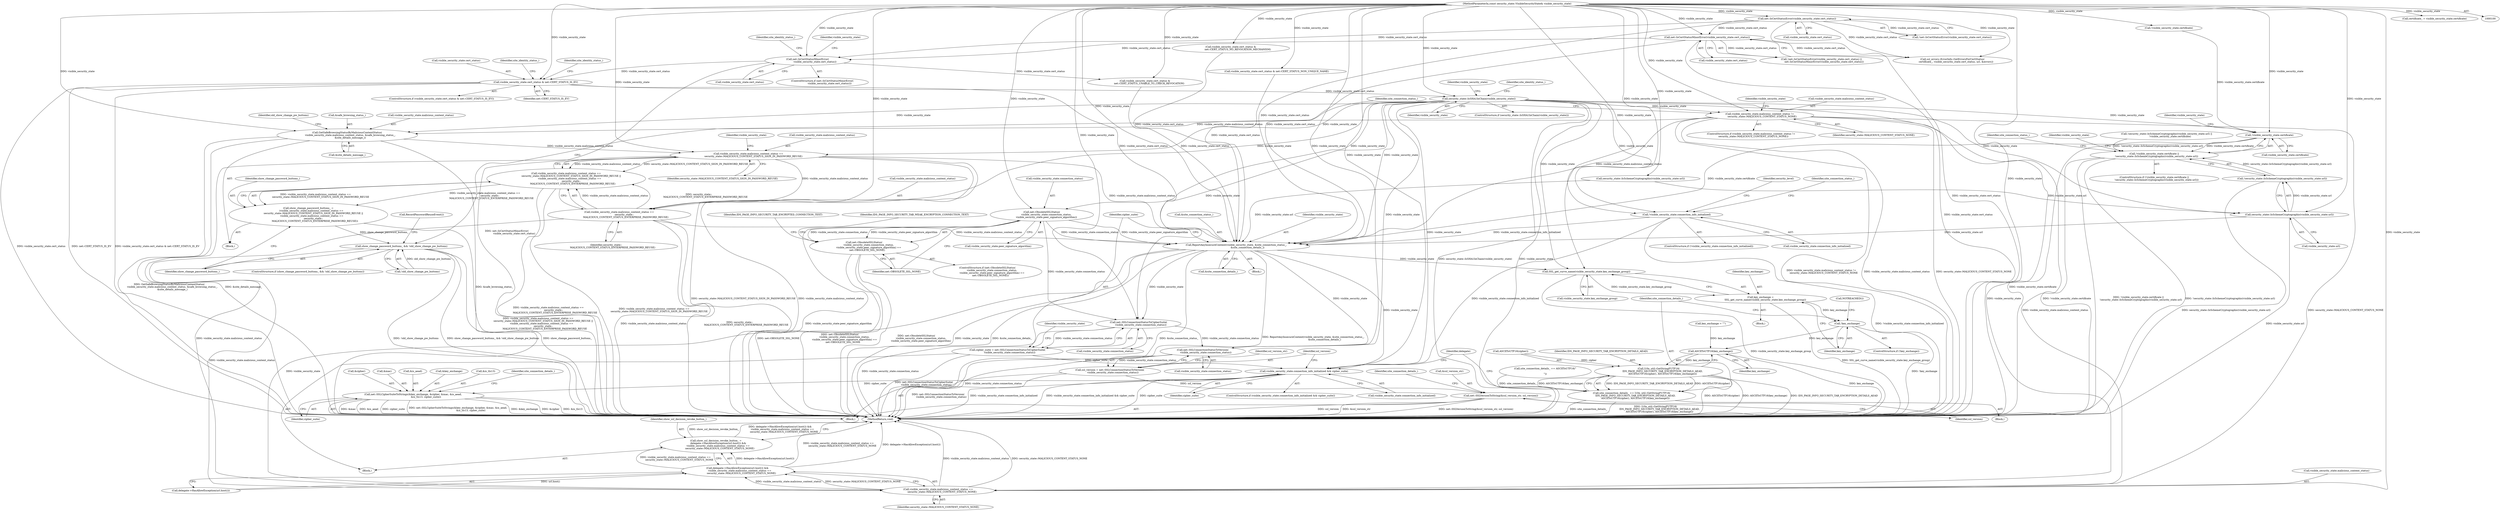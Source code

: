 digraph "1_Chrome_7cde8513c12a6e8ec5d1d1eb1cfd078d9adad3ef@API" {
"1000313" [label="(Call,security_state::IsSHA1InChain(visible_security_state))"];
"1000262" [label="(Call,visible_security_state.cert_status & net::CERT_STATUS_IS_EV)"];
"1000208" [label="(Call,net::IsCertStatusMinorError(\n                   visible_security_state.cert_status))"];
"1000187" [label="(Call,net::IsCertStatusMinorError(visible_security_state.cert_status))"];
"1000183" [label="(Call,net::IsCertStatusError(visible_security_state.cert_status))"];
"1000103" [label="(MethodParameterIn,const security_state::VisibleSecurityState& visible_security_state)"];
"1000402" [label="(Call,visible_security_state.malicious_content_status !=\n      security_state::MALICIOUS_CONTENT_STATUS_NONE)"];
"1000408" [label="(Call,GetSafeBrowsingStatusByMaliciousContentStatus(\n        visible_security_state.malicious_content_status, &safe_browsing_status_,\n        &site_details_message_))"];
"1000423" [label="(Call,visible_security_state.malicious_content_status ==\n             security_state::MALICIOUS_CONTENT_STATUS_SIGN_IN_PASSWORD_REUSE)"];
"1000422" [label="(Call,visible_security_state.malicious_content_status ==\n             security_state::MALICIOUS_CONTENT_STATUS_SIGN_IN_PASSWORD_REUSE ||\n         visible_security_state.malicious_content_status ==\n             security_state::\n                 MALICIOUS_CONTENT_STATUS_ENTERPRISE_PASSWORD_REUSE)"];
"1000420" [label="(Call,show_change_password_buttons_ =\n        (visible_security_state.malicious_content_status ==\n             security_state::MALICIOUS_CONTENT_STATUS_SIGN_IN_PASSWORD_REUSE ||\n         visible_security_state.malicious_content_status ==\n             security_state::\n                 MALICIOUS_CONTENT_STATUS_ENTERPRISE_PASSWORD_REUSE))"];
"1000434" [label="(Call,show_change_password_buttons_ && !old_show_change_pw_buttons)"];
"1000428" [label="(Call,visible_security_state.malicious_content_status ==\n             security_state::\n                 MALICIOUS_CONTENT_STATUS_ENTERPRISE_PASSWORD_REUSE)"];
"1000508" [label="(Call,ReportAnyInsecureContent(visible_security_state, &site_connection_status_,\n                             &site_connection_details_))"];
"1000517" [label="(Call,net::SSLConnectionStatusToCipherSuite(\n      visible_security_state.connection_status))"];
"1000515" [label="(Call,cipher_suite = net::SSLConnectionStatusToCipherSuite(\n      visible_security_state.connection_status))"];
"1000522" [label="(Call,visible_security_state.connection_info_initialized && cipher_suite)"];
"1000555" [label="(Call,net::SSLCipherSuiteToStrings(&key_exchange, &cipher, &mac, &is_aead,\n                                 &is_tls13, cipher_suite))"];
"1000531" [label="(Call,net::SSLConnectionStatusToVersion(\n        visible_security_state.connection_status))"];
"1000529" [label="(Call,ssl_version = net::SSLConnectionStatusToVersion(\n        visible_security_state.connection_status))"];
"1000536" [label="(Call,net::SSLVersionToString(&ssl_version_str, ssl_version))"];
"1000579" [label="(Call,SSL_get_curve_name(visible_security_state.key_exchange_group))"];
"1000577" [label="(Call,key_exchange =\n            SSL_get_curve_name(visible_security_state.key_exchange_group))"];
"1000584" [label="(Call,!key_exchange)"];
"1000597" [label="(Call,ASCIIToUTF16(key_exchange))"];
"1000593" [label="(Call,l10n_util::GetStringFUTF16(\n          IDS_PAGE_INFO_SECURITY_TAB_ENCRYPTION_DETAILS_AEAD,\n          ASCIIToUTF16(cipher), ASCIIToUTF16(key_exchange)))"];
"1000591" [label="(Call,site_connection_details_ += l10n_util::GetStringFUTF16(\n          IDS_PAGE_INFO_SECURITY_TAB_ENCRYPTION_DETAILS_AEAD,\n          ASCIIToUTF16(cipher), ASCIIToUTF16(key_exchange)))"];
"1000623" [label="(Call,visible_security_state.malicious_content_status ==\n          security_state::MALICIOUS_CONTENT_STATUS_NONE)"];
"1000620" [label="(Call,delegate->HasAllowException(url.host()) &&\n      visible_security_state.malicious_content_status ==\n          security_state::MALICIOUS_CONTENT_STATUS_NONE)"];
"1000618" [label="(Call,show_ssl_decision_revoke_button_ =\n      delegate->HasAllowException(url.host()) &&\n      visible_security_state.malicious_content_status ==\n          security_state::MALICIOUS_CONTENT_STATUS_NONE)"];
"1000452" [label="(Call,!visible_security_state.certificate)"];
"1000451" [label="(Call,!visible_security_state.certificate ||\n      !security_state::IsSchemeCryptographic(visible_security_state.url))"];
"1000457" [label="(Call,security_state::IsSchemeCryptographic(visible_security_state.url))"];
"1000456" [label="(Call,!security_state::IsSchemeCryptographic(visible_security_state.url))"];
"1000471" [label="(Call,!visible_security_state.connection_info_initialized)"];
"1000489" [label="(Call,net::ObsoleteSSLStatus(\n            visible_security_state.connection_status,\n            visible_security_state.peer_signature_algorithm))"];
"1000488" [label="(Call,net::ObsoleteSSLStatus(\n            visible_security_state.connection_status,\n            visible_security_state.peer_signature_algorithm) ==\n        net::OBSOLETE_SSL_NONE)"];
"1000182" [label="(Call,!net::IsCertStatusError(visible_security_state.cert_status))"];
"1000509" [label="(Identifier,visible_security_state)"];
"1000564" [label="(Call,&is_tls13)"];
"1000314" [label="(Identifier,visible_security_state)"];
"1000232" [label="(Call,visible_security_state.cert_status &\n           net::CERT_STATUS_UNABLE_TO_CHECK_REVOCATION)"];
"1000522" [label="(Call,visible_security_state.connection_info_initialized && cipher_suite)"];
"1000422" [label="(Call,visible_security_state.malicious_content_status ==\n             security_state::MALICIOUS_CONTENT_STATUS_SIGN_IN_PASSWORD_REUSE ||\n         visible_security_state.malicious_content_status ==\n             security_state::\n                 MALICIOUS_CONTENT_STATUS_ENTERPRISE_PASSWORD_REUSE)"];
"1000618" [label="(Call,show_ssl_decision_revoke_button_ =\n      delegate->HasAllowException(url.host()) &&\n      visible_security_state.malicious_content_status ==\n          security_state::MALICIOUS_CONTENT_STATUS_NONE)"];
"1000530" [label="(Identifier,ssl_version)"];
"1000487" [label="(ControlStructure,if (net::ObsoleteSSLStatus(\n            visible_security_state.connection_status,\n            visible_security_state.peer_signature_algorithm) ==\n        net::OBSOLETE_SSL_NONE))"];
"1000181" [label="(Call,!net::IsCertStatusError(visible_security_state.cert_status) ||\n       net::IsCertStatusMinorError(visible_security_state.cert_status))"];
"1000591" [label="(Call,site_connection_details_ += l10n_util::GetStringFUTF16(\n          IDS_PAGE_INFO_SECURITY_TAB_ENCRYPTION_DETAILS_AEAD,\n          ASCIIToUTF16(cipher), ASCIIToUTF16(key_exchange)))"];
"1000404" [label="(Identifier,visible_security_state)"];
"1000441" [label="(Identifier,site_connection_status_)"];
"1000402" [label="(Call,visible_security_state.malicious_content_status !=\n      security_state::MALICIOUS_CONTENT_STATUS_NONE)"];
"1000410" [label="(Identifier,visible_security_state)"];
"1000573" [label="(Block,)"];
"1000541" [label="(Identifier,site_connection_details_)"];
"1000592" [label="(Identifier,site_connection_details_)"];
"1000470" [label="(ControlStructure,if (!visible_security_state.connection_info_initialized))"];
"1000587" [label="(Call,NOTREACHED())"];
"1000578" [label="(Identifier,key_exchange)"];
"1000537" [label="(Call,&ssl_version_str)"];
"1000585" [label="(Identifier,key_exchange)"];
"1000463" [label="(Identifier,site_connection_status_)"];
"1000510" [label="(Call,&site_connection_status_)"];
"1000313" [label="(Call,security_state::IsSHA1InChain(visible_security_state))"];
"1000209" [label="(Call,visible_security_state.cert_status)"];
"1000456" [label="(Call,!security_state::IsSchemeCryptographic(visible_security_state.url))"];
"1000568" [label="(Identifier,site_connection_details_)"];
"1000512" [label="(Call,&site_connection_details_)"];
"1000597" [label="(Call,ASCIIToUTF16(key_exchange))"];
"1000595" [label="(Call,ASCIIToUTF16(cipher))"];
"1000401" [label="(ControlStructure,if (visible_security_state.malicious_content_status !=\n      security_state::MALICIOUS_CONTENT_STATUS_NONE))"];
"1000593" [label="(Call,l10n_util::GetStringFUTF16(\n          IDS_PAGE_INFO_SECURITY_TAB_ENCRYPTION_DETAILS_AEAD,\n          ASCIIToUTF16(cipher), ASCIIToUTF16(key_exchange)))"];
"1000334" [label="(Call,security_state::IsSchemeCryptographic(visible_security_state.url))"];
"1000473" [label="(Identifier,visible_security_state)"];
"1000496" [label="(Identifier,net::OBSOLETE_SSL_NONE)"];
"1000483" [label="(Block,)"];
"1000458" [label="(Call,visible_security_state.url)"];
"1000414" [label="(Call,&site_details_message_)"];
"1000527" [label="(Block,)"];
"1000453" [label="(Call,visible_security_state.certificate)"];
"1000432" [label="(Identifier,security_state::\n                 MALICIOUS_CONTENT_STATUS_ENTERPRISE_PASSWORD_REUSE)"];
"1000406" [label="(Identifier,security_state::MALICIOUS_CONTENT_STATUS_NONE)"];
"1000457" [label="(Call,security_state::IsSchemeCryptographic(visible_security_state.url))"];
"1000264" [label="(Identifier,visible_security_state)"];
"1000477" [label="(Identifier,security_level)"];
"1000488" [label="(Call,net::ObsoleteSSLStatus(\n            visible_security_state.connection_status,\n            visible_security_state.peer_signature_algorithm) ==\n        net::OBSOLETE_SSL_NONE)"];
"1000452" [label="(Call,!visible_security_state.certificate)"];
"1000489" [label="(Call,net::ObsoleteSSLStatus(\n            visible_security_state.connection_status,\n            visible_security_state.peer_signature_algorithm))"];
"1000433" [label="(ControlStructure,if (show_change_password_buttons_ && !old_show_change_pw_buttons))"];
"1000588" [label="(Call,key_exchange = \"\")"];
"1000423" [label="(Call,visible_security_state.malicious_content_status ==\n             security_state::MALICIOUS_CONTENT_STATUS_SIGN_IN_PASSWORD_REUSE)"];
"1000451" [label="(Call,!visible_security_state.certificate ||\n      !security_state::IsSchemeCryptographic(visible_security_state.url))"];
"1000407" [label="(Block,)"];
"1000428" [label="(Call,visible_security_state.malicious_content_status ==\n             security_state::\n                 MALICIOUS_CONTENT_STATUS_ENTERPRISE_PASSWORD_REUSE)"];
"1000244" [label="(Call,visible_security_state.cert_status &\n                  net::CERT_STATUS_NO_REVOCATION_MECHANISM)"];
"1000619" [label="(Identifier,show_ssl_decision_revoke_button_)"];
"1000263" [label="(Call,visible_security_state.cert_status)"];
"1000361" [label="(Call,ssl_errors::ErrorInfo::GetErrorsForCertStatus(\n         certificate_, visible_security_state.cert_status, url, &errors))"];
"1000558" [label="(Call,&cipher)"];
"1000521" [label="(ControlStructure,if (visible_security_state.connection_info_initialized && cipher_suite))"];
"1000523" [label="(Call,visible_security_state.connection_info_initialized)"];
"1000624" [label="(Call,visible_security_state.malicious_content_status)"];
"1000436" [label="(Call,!old_show_change_pw_buttons)"];
"1000387" [label="(Call,visible_security_state.cert_status & net::CERT_STATUS_NON_UNIQUE_NAME)"];
"1000490" [label="(Call,visible_security_state.connection_status)"];
"1000427" [label="(Identifier,security_state::MALICIOUS_CONTENT_STATUS_SIGN_IN_PASSWORD_REUSE)"];
"1000531" [label="(Call,net::SSLConnectionStatusToVersion(\n        visible_security_state.connection_status))"];
"1000517" [label="(Call,net::SSLConnectionStatusToCipherSuite(\n      visible_security_state.connection_status))"];
"1000104" [label="(Block,)"];
"1000485" [label="(Identifier,site_connection_status_)"];
"1000529" [label="(Call,ssl_version = net::SSLConnectionStatusToVersion(\n        visible_security_state.connection_status))"];
"1000538" [label="(Identifier,ssl_version_str)"];
"1000536" [label="(Call,net::SSLVersionToString(&ssl_version_str, ssl_version))"];
"1000299" [label="(Identifier,site_identity_status_)"];
"1000409" [label="(Call,visible_security_state.malicious_content_status)"];
"1000183" [label="(Call,net::IsCertStatusError(visible_security_state.cert_status))"];
"1000621" [label="(Call,delegate->HasAllowException(url.host()))"];
"1000539" [label="(Identifier,ssl_version)"];
"1000567" [label="(Call,site_connection_details_ += ASCIIToUTF16(\"\n\n\"))"];
"1000560" [label="(Call,&mac)"];
"1000421" [label="(Identifier,show_change_password_buttons_)"];
"1000532" [label="(Call,visible_security_state.connection_status)"];
"1000103" [label="(MethodParameterIn,const security_state::VisibleSecurityState& visible_security_state)"];
"1000613" [label="(Identifier,delegate)"];
"1000623" [label="(Call,visible_security_state.malicious_content_status ==\n          security_state::MALICIOUS_CONTENT_STATUS_NONE)"];
"1000269" [label="(Identifier,site_identity_status_)"];
"1000338" [label="(Call,!visible_security_state.certificate)"];
"1000408" [label="(Call,GetSafeBrowsingStatusByMaliciousContentStatus(\n        visible_security_state.malicious_content_status, &safe_browsing_status_,\n        &site_details_message_))"];
"1000516" [label="(Identifier,cipher_suite)"];
"1000420" [label="(Call,show_change_password_buttons_ =\n        (visible_security_state.malicious_content_status ==\n             security_state::MALICIOUS_CONTENT_STATUS_SIGN_IN_PASSWORD_REUSE ||\n         visible_security_state.malicious_content_status ==\n             security_state::\n                 MALICIOUS_CONTENT_STATUS_ENTERPRISE_PASSWORD_REUSE))"];
"1000524" [label="(Identifier,visible_security_state)"];
"1000317" [label="(Identifier,site_identity_status_)"];
"1000208" [label="(Call,net::IsCertStatusMinorError(\n                   visible_security_state.cert_status))"];
"1000262" [label="(Call,visible_security_state.cert_status & net::CERT_STATUS_IS_EV)"];
"1000403" [label="(Call,visible_security_state.malicious_content_status)"];
"1000579" [label="(Call,SSL_get_curve_name(visible_security_state.key_exchange_group))"];
"1000515" [label="(Call,cipher_suite = net::SSLConnectionStatusToCipherSuite(\n      visible_security_state.connection_status))"];
"1000439" [label="(Call,RecordPasswordReuseEvent())"];
"1000188" [label="(Call,visible_security_state.cert_status)"];
"1000562" [label="(Call,&is_aead)"];
"1000526" [label="(Identifier,cipher_suite)"];
"1000500" [label="(Identifier,IDS_PAGE_INFO_SECURITY_TAB_ENCRYPTED_CONNECTION_TEXT)"];
"1000577" [label="(Call,key_exchange =\n            SSL_get_curve_name(visible_security_state.key_exchange_group))"];
"1000424" [label="(Call,visible_security_state.malicious_content_status)"];
"1000576" [label="(Block,)"];
"1000584" [label="(Call,!key_exchange)"];
"1000627" [label="(Identifier,security_state::MALICIOUS_CONTENT_STATUS_NONE)"];
"1000332" [label="(Call,!security_state::IsSchemeCryptographic(visible_security_state.url) ||\n         !visible_security_state.certificate)"];
"1000628" [label="(MethodReturn,void)"];
"1000518" [label="(Call,visible_security_state.connection_status)"];
"1000471" [label="(Call,!visible_security_state.connection_info_initialized)"];
"1000184" [label="(Call,visible_security_state.cert_status)"];
"1000418" [label="(Identifier,old_show_change_pw_buttons)"];
"1000214" [label="(Identifier,site_identity_status_)"];
"1000312" [label="(ControlStructure,if (security_state::IsSHA1InChain(visible_security_state)))"];
"1000266" [label="(Identifier,net::CERT_STATUS_IS_EV)"];
"1000508" [label="(Call,ReportAnyInsecureContent(visible_security_state, &site_connection_status_,\n                             &site_connection_details_))"];
"1000207" [label="(ControlStructure,if (net::IsCertStatusMinorError(\n                   visible_security_state.cert_status)))"];
"1000556" [label="(Call,&key_exchange)"];
"1000187" [label="(Call,net::IsCertStatusMinorError(visible_security_state.cert_status))"];
"1000472" [label="(Call,visible_security_state.connection_info_initialized)"];
"1000506" [label="(Identifier,IDS_PAGE_INFO_SECURITY_TAB_WEAK_ENCRYPTION_CONNECTION_TEXT)"];
"1000429" [label="(Call,visible_security_state.malicious_content_status)"];
"1000580" [label="(Call,visible_security_state.key_exchange_group)"];
"1000493" [label="(Call,visible_security_state.peer_signature_algorithm)"];
"1000620" [label="(Call,delegate->HasAllowException(url.host()) &&\n      visible_security_state.malicious_content_status ==\n          security_state::MALICIOUS_CONTENT_STATUS_NONE)"];
"1000434" [label="(Call,show_change_password_buttons_ && !old_show_change_pw_buttons)"];
"1000450" [label="(ControlStructure,if (!visible_security_state.certificate ||\n      !security_state::IsSchemeCryptographic(visible_security_state.url)))"];
"1000430" [label="(Identifier,visible_security_state)"];
"1000598" [label="(Identifier,key_exchange)"];
"1000261" [label="(ControlStructure,if (visible_security_state.cert_status & net::CERT_STATUS_IS_EV))"];
"1000412" [label="(Call,&safe_browsing_status_)"];
"1000173" [label="(Call,certificate_ = visible_security_state.certificate)"];
"1000566" [label="(Identifier,cipher_suite)"];
"1000459" [label="(Identifier,visible_security_state)"];
"1000435" [label="(Identifier,show_change_password_buttons_)"];
"1000583" [label="(ControlStructure,if (!key_exchange))"];
"1000555" [label="(Call,net::SSLCipherSuiteToStrings(&key_exchange, &cipher, &mac, &is_aead,\n                                 &is_tls13, cipher_suite))"];
"1000594" [label="(Identifier,IDS_PAGE_INFO_SECURITY_TAB_ENCRYPTION_DETAILS_AEAD)"];
"1000313" -> "1000312"  [label="AST: "];
"1000313" -> "1000314"  [label="CFG: "];
"1000314" -> "1000313"  [label="AST: "];
"1000317" -> "1000313"  [label="CFG: "];
"1000404" -> "1000313"  [label="CFG: "];
"1000313" -> "1000628"  [label="DDG: security_state::IsSHA1InChain(visible_security_state)"];
"1000313" -> "1000628"  [label="DDG: visible_security_state"];
"1000262" -> "1000313"  [label="DDG: visible_security_state.cert_status"];
"1000103" -> "1000313"  [label="DDG: visible_security_state"];
"1000313" -> "1000402"  [label="DDG: visible_security_state"];
"1000313" -> "1000408"  [label="DDG: visible_security_state"];
"1000313" -> "1000423"  [label="DDG: visible_security_state"];
"1000313" -> "1000428"  [label="DDG: visible_security_state"];
"1000313" -> "1000452"  [label="DDG: visible_security_state"];
"1000313" -> "1000457"  [label="DDG: visible_security_state"];
"1000313" -> "1000471"  [label="DDG: visible_security_state"];
"1000313" -> "1000489"  [label="DDG: visible_security_state"];
"1000313" -> "1000508"  [label="DDG: visible_security_state"];
"1000313" -> "1000517"  [label="DDG: visible_security_state"];
"1000313" -> "1000522"  [label="DDG: visible_security_state"];
"1000313" -> "1000531"  [label="DDG: visible_security_state"];
"1000313" -> "1000579"  [label="DDG: visible_security_state"];
"1000313" -> "1000623"  [label="DDG: visible_security_state"];
"1000262" -> "1000261"  [label="AST: "];
"1000262" -> "1000266"  [label="CFG: "];
"1000263" -> "1000262"  [label="AST: "];
"1000266" -> "1000262"  [label="AST: "];
"1000269" -> "1000262"  [label="CFG: "];
"1000299" -> "1000262"  [label="CFG: "];
"1000262" -> "1000628"  [label="DDG: visible_security_state.cert_status"];
"1000262" -> "1000628"  [label="DDG: net::CERT_STATUS_IS_EV"];
"1000262" -> "1000628"  [label="DDG: visible_security_state.cert_status & net::CERT_STATUS_IS_EV"];
"1000208" -> "1000262"  [label="DDG: visible_security_state.cert_status"];
"1000103" -> "1000262"  [label="DDG: visible_security_state"];
"1000262" -> "1000508"  [label="DDG: visible_security_state.cert_status"];
"1000208" -> "1000207"  [label="AST: "];
"1000208" -> "1000209"  [label="CFG: "];
"1000209" -> "1000208"  [label="AST: "];
"1000214" -> "1000208"  [label="CFG: "];
"1000264" -> "1000208"  [label="CFG: "];
"1000208" -> "1000628"  [label="DDG: net::IsCertStatusMinorError(\n                   visible_security_state.cert_status)"];
"1000187" -> "1000208"  [label="DDG: visible_security_state.cert_status"];
"1000183" -> "1000208"  [label="DDG: visible_security_state.cert_status"];
"1000103" -> "1000208"  [label="DDG: visible_security_state"];
"1000208" -> "1000232"  [label="DDG: visible_security_state.cert_status"];
"1000187" -> "1000181"  [label="AST: "];
"1000187" -> "1000188"  [label="CFG: "];
"1000188" -> "1000187"  [label="AST: "];
"1000181" -> "1000187"  [label="CFG: "];
"1000187" -> "1000628"  [label="DDG: visible_security_state.cert_status"];
"1000187" -> "1000181"  [label="DDG: visible_security_state.cert_status"];
"1000183" -> "1000187"  [label="DDG: visible_security_state.cert_status"];
"1000103" -> "1000187"  [label="DDG: visible_security_state"];
"1000187" -> "1000361"  [label="DDG: visible_security_state.cert_status"];
"1000187" -> "1000508"  [label="DDG: visible_security_state.cert_status"];
"1000183" -> "1000182"  [label="AST: "];
"1000183" -> "1000184"  [label="CFG: "];
"1000184" -> "1000183"  [label="AST: "];
"1000182" -> "1000183"  [label="CFG: "];
"1000183" -> "1000628"  [label="DDG: visible_security_state.cert_status"];
"1000183" -> "1000182"  [label="DDG: visible_security_state.cert_status"];
"1000103" -> "1000183"  [label="DDG: visible_security_state"];
"1000183" -> "1000361"  [label="DDG: visible_security_state.cert_status"];
"1000183" -> "1000508"  [label="DDG: visible_security_state.cert_status"];
"1000103" -> "1000100"  [label="AST: "];
"1000103" -> "1000628"  [label="DDG: visible_security_state"];
"1000103" -> "1000173"  [label="DDG: visible_security_state"];
"1000103" -> "1000232"  [label="DDG: visible_security_state"];
"1000103" -> "1000244"  [label="DDG: visible_security_state"];
"1000103" -> "1000334"  [label="DDG: visible_security_state"];
"1000103" -> "1000338"  [label="DDG: visible_security_state"];
"1000103" -> "1000361"  [label="DDG: visible_security_state"];
"1000103" -> "1000387"  [label="DDG: visible_security_state"];
"1000103" -> "1000402"  [label="DDG: visible_security_state"];
"1000103" -> "1000408"  [label="DDG: visible_security_state"];
"1000103" -> "1000423"  [label="DDG: visible_security_state"];
"1000103" -> "1000428"  [label="DDG: visible_security_state"];
"1000103" -> "1000452"  [label="DDG: visible_security_state"];
"1000103" -> "1000457"  [label="DDG: visible_security_state"];
"1000103" -> "1000471"  [label="DDG: visible_security_state"];
"1000103" -> "1000489"  [label="DDG: visible_security_state"];
"1000103" -> "1000508"  [label="DDG: visible_security_state"];
"1000103" -> "1000517"  [label="DDG: visible_security_state"];
"1000103" -> "1000522"  [label="DDG: visible_security_state"];
"1000103" -> "1000531"  [label="DDG: visible_security_state"];
"1000103" -> "1000579"  [label="DDG: visible_security_state"];
"1000103" -> "1000623"  [label="DDG: visible_security_state"];
"1000402" -> "1000401"  [label="AST: "];
"1000402" -> "1000406"  [label="CFG: "];
"1000403" -> "1000402"  [label="AST: "];
"1000406" -> "1000402"  [label="AST: "];
"1000410" -> "1000402"  [label="CFG: "];
"1000441" -> "1000402"  [label="CFG: "];
"1000402" -> "1000628"  [label="DDG: visible_security_state.malicious_content_status !=\n      security_state::MALICIOUS_CONTENT_STATUS_NONE"];
"1000402" -> "1000628"  [label="DDG: visible_security_state.malicious_content_status"];
"1000402" -> "1000628"  [label="DDG: security_state::MALICIOUS_CONTENT_STATUS_NONE"];
"1000402" -> "1000408"  [label="DDG: visible_security_state.malicious_content_status"];
"1000402" -> "1000508"  [label="DDG: visible_security_state.malicious_content_status"];
"1000402" -> "1000623"  [label="DDG: visible_security_state.malicious_content_status"];
"1000402" -> "1000623"  [label="DDG: security_state::MALICIOUS_CONTENT_STATUS_NONE"];
"1000408" -> "1000407"  [label="AST: "];
"1000408" -> "1000414"  [label="CFG: "];
"1000409" -> "1000408"  [label="AST: "];
"1000412" -> "1000408"  [label="AST: "];
"1000414" -> "1000408"  [label="AST: "];
"1000418" -> "1000408"  [label="CFG: "];
"1000408" -> "1000628"  [label="DDG: &safe_browsing_status_"];
"1000408" -> "1000628"  [label="DDG: GetSafeBrowsingStatusByMaliciousContentStatus(\n        visible_security_state.malicious_content_status, &safe_browsing_status_,\n        &site_details_message_)"];
"1000408" -> "1000628"  [label="DDG: &site_details_message_"];
"1000408" -> "1000423"  [label="DDG: visible_security_state.malicious_content_status"];
"1000423" -> "1000422"  [label="AST: "];
"1000423" -> "1000427"  [label="CFG: "];
"1000424" -> "1000423"  [label="AST: "];
"1000427" -> "1000423"  [label="AST: "];
"1000430" -> "1000423"  [label="CFG: "];
"1000422" -> "1000423"  [label="CFG: "];
"1000423" -> "1000628"  [label="DDG: security_state::MALICIOUS_CONTENT_STATUS_SIGN_IN_PASSWORD_REUSE"];
"1000423" -> "1000628"  [label="DDG: visible_security_state.malicious_content_status"];
"1000423" -> "1000422"  [label="DDG: visible_security_state.malicious_content_status"];
"1000423" -> "1000422"  [label="DDG: security_state::MALICIOUS_CONTENT_STATUS_SIGN_IN_PASSWORD_REUSE"];
"1000423" -> "1000428"  [label="DDG: visible_security_state.malicious_content_status"];
"1000423" -> "1000508"  [label="DDG: visible_security_state.malicious_content_status"];
"1000423" -> "1000623"  [label="DDG: visible_security_state.malicious_content_status"];
"1000422" -> "1000420"  [label="AST: "];
"1000422" -> "1000428"  [label="CFG: "];
"1000428" -> "1000422"  [label="AST: "];
"1000420" -> "1000422"  [label="CFG: "];
"1000422" -> "1000628"  [label="DDG: visible_security_state.malicious_content_status ==\n             security_state::\n                 MALICIOUS_CONTENT_STATUS_ENTERPRISE_PASSWORD_REUSE"];
"1000422" -> "1000628"  [label="DDG: visible_security_state.malicious_content_status ==\n             security_state::MALICIOUS_CONTENT_STATUS_SIGN_IN_PASSWORD_REUSE"];
"1000422" -> "1000420"  [label="DDG: visible_security_state.malicious_content_status ==\n             security_state::MALICIOUS_CONTENT_STATUS_SIGN_IN_PASSWORD_REUSE"];
"1000422" -> "1000420"  [label="DDG: visible_security_state.malicious_content_status ==\n             security_state::\n                 MALICIOUS_CONTENT_STATUS_ENTERPRISE_PASSWORD_REUSE"];
"1000428" -> "1000422"  [label="DDG: visible_security_state.malicious_content_status"];
"1000428" -> "1000422"  [label="DDG: security_state::\n                 MALICIOUS_CONTENT_STATUS_ENTERPRISE_PASSWORD_REUSE"];
"1000420" -> "1000407"  [label="AST: "];
"1000421" -> "1000420"  [label="AST: "];
"1000435" -> "1000420"  [label="CFG: "];
"1000420" -> "1000628"  [label="DDG: visible_security_state.malicious_content_status ==\n             security_state::MALICIOUS_CONTENT_STATUS_SIGN_IN_PASSWORD_REUSE ||\n         visible_security_state.malicious_content_status ==\n             security_state::\n                 MALICIOUS_CONTENT_STATUS_ENTERPRISE_PASSWORD_REUSE"];
"1000420" -> "1000434"  [label="DDG: show_change_password_buttons_"];
"1000434" -> "1000433"  [label="AST: "];
"1000434" -> "1000435"  [label="CFG: "];
"1000434" -> "1000436"  [label="CFG: "];
"1000435" -> "1000434"  [label="AST: "];
"1000436" -> "1000434"  [label="AST: "];
"1000439" -> "1000434"  [label="CFG: "];
"1000441" -> "1000434"  [label="CFG: "];
"1000434" -> "1000628"  [label="DDG: !old_show_change_pw_buttons"];
"1000434" -> "1000628"  [label="DDG: show_change_password_buttons_ && !old_show_change_pw_buttons"];
"1000434" -> "1000628"  [label="DDG: show_change_password_buttons_"];
"1000436" -> "1000434"  [label="DDG: old_show_change_pw_buttons"];
"1000428" -> "1000432"  [label="CFG: "];
"1000429" -> "1000428"  [label="AST: "];
"1000432" -> "1000428"  [label="AST: "];
"1000428" -> "1000628"  [label="DDG: security_state::\n                 MALICIOUS_CONTENT_STATUS_ENTERPRISE_PASSWORD_REUSE"];
"1000428" -> "1000628"  [label="DDG: visible_security_state.malicious_content_status"];
"1000428" -> "1000508"  [label="DDG: visible_security_state.malicious_content_status"];
"1000428" -> "1000623"  [label="DDG: visible_security_state.malicious_content_status"];
"1000508" -> "1000483"  [label="AST: "];
"1000508" -> "1000512"  [label="CFG: "];
"1000509" -> "1000508"  [label="AST: "];
"1000510" -> "1000508"  [label="AST: "];
"1000512" -> "1000508"  [label="AST: "];
"1000516" -> "1000508"  [label="CFG: "];
"1000508" -> "1000628"  [label="DDG: visible_security_state"];
"1000508" -> "1000628"  [label="DDG: &site_connection_details_"];
"1000508" -> "1000628"  [label="DDG: &site_connection_status_"];
"1000508" -> "1000628"  [label="DDG: ReportAnyInsecureContent(visible_security_state, &site_connection_status_,\n                             &site_connection_details_)"];
"1000232" -> "1000508"  [label="DDG: visible_security_state.cert_status"];
"1000471" -> "1000508"  [label="DDG: visible_security_state.connection_info_initialized"];
"1000452" -> "1000508"  [label="DDG: visible_security_state.certificate"];
"1000489" -> "1000508"  [label="DDG: visible_security_state.connection_status"];
"1000489" -> "1000508"  [label="DDG: visible_security_state.peer_signature_algorithm"];
"1000457" -> "1000508"  [label="DDG: visible_security_state.url"];
"1000244" -> "1000508"  [label="DDG: visible_security_state.cert_status"];
"1000387" -> "1000508"  [label="DDG: visible_security_state.cert_status"];
"1000334" -> "1000508"  [label="DDG: visible_security_state.url"];
"1000508" -> "1000517"  [label="DDG: visible_security_state"];
"1000508" -> "1000522"  [label="DDG: visible_security_state"];
"1000508" -> "1000531"  [label="DDG: visible_security_state"];
"1000508" -> "1000579"  [label="DDG: visible_security_state"];
"1000508" -> "1000623"  [label="DDG: visible_security_state"];
"1000517" -> "1000515"  [label="AST: "];
"1000517" -> "1000518"  [label="CFG: "];
"1000518" -> "1000517"  [label="AST: "];
"1000515" -> "1000517"  [label="CFG: "];
"1000517" -> "1000628"  [label="DDG: visible_security_state.connection_status"];
"1000517" -> "1000515"  [label="DDG: visible_security_state.connection_status"];
"1000489" -> "1000517"  [label="DDG: visible_security_state.connection_status"];
"1000517" -> "1000531"  [label="DDG: visible_security_state.connection_status"];
"1000515" -> "1000104"  [label="AST: "];
"1000516" -> "1000515"  [label="AST: "];
"1000524" -> "1000515"  [label="CFG: "];
"1000515" -> "1000628"  [label="DDG: net::SSLConnectionStatusToCipherSuite(\n      visible_security_state.connection_status)"];
"1000515" -> "1000522"  [label="DDG: cipher_suite"];
"1000522" -> "1000521"  [label="AST: "];
"1000522" -> "1000523"  [label="CFG: "];
"1000522" -> "1000526"  [label="CFG: "];
"1000523" -> "1000522"  [label="AST: "];
"1000526" -> "1000522"  [label="AST: "];
"1000530" -> "1000522"  [label="CFG: "];
"1000613" -> "1000522"  [label="CFG: "];
"1000522" -> "1000628"  [label="DDG: visible_security_state.connection_info_initialized && cipher_suite"];
"1000522" -> "1000628"  [label="DDG: cipher_suite"];
"1000522" -> "1000628"  [label="DDG: visible_security_state.connection_info_initialized"];
"1000471" -> "1000522"  [label="DDG: visible_security_state.connection_info_initialized"];
"1000522" -> "1000555"  [label="DDG: cipher_suite"];
"1000555" -> "1000527"  [label="AST: "];
"1000555" -> "1000566"  [label="CFG: "];
"1000556" -> "1000555"  [label="AST: "];
"1000558" -> "1000555"  [label="AST: "];
"1000560" -> "1000555"  [label="AST: "];
"1000562" -> "1000555"  [label="AST: "];
"1000564" -> "1000555"  [label="AST: "];
"1000566" -> "1000555"  [label="AST: "];
"1000568" -> "1000555"  [label="CFG: "];
"1000555" -> "1000628"  [label="DDG: &mac"];
"1000555" -> "1000628"  [label="DDG: &is_aead"];
"1000555" -> "1000628"  [label="DDG: cipher_suite"];
"1000555" -> "1000628"  [label="DDG: net::SSLCipherSuiteToStrings(&key_exchange, &cipher, &mac, &is_aead,\n                                 &is_tls13, cipher_suite)"];
"1000555" -> "1000628"  [label="DDG: &key_exchange"];
"1000555" -> "1000628"  [label="DDG: &cipher"];
"1000555" -> "1000628"  [label="DDG: &is_tls13"];
"1000531" -> "1000529"  [label="AST: "];
"1000531" -> "1000532"  [label="CFG: "];
"1000532" -> "1000531"  [label="AST: "];
"1000529" -> "1000531"  [label="CFG: "];
"1000531" -> "1000628"  [label="DDG: visible_security_state.connection_status"];
"1000531" -> "1000529"  [label="DDG: visible_security_state.connection_status"];
"1000529" -> "1000527"  [label="AST: "];
"1000530" -> "1000529"  [label="AST: "];
"1000538" -> "1000529"  [label="CFG: "];
"1000529" -> "1000628"  [label="DDG: net::SSLConnectionStatusToVersion(\n        visible_security_state.connection_status)"];
"1000529" -> "1000536"  [label="DDG: ssl_version"];
"1000536" -> "1000527"  [label="AST: "];
"1000536" -> "1000539"  [label="CFG: "];
"1000537" -> "1000536"  [label="AST: "];
"1000539" -> "1000536"  [label="AST: "];
"1000541" -> "1000536"  [label="CFG: "];
"1000536" -> "1000628"  [label="DDG: net::SSLVersionToString(&ssl_version_str, ssl_version)"];
"1000536" -> "1000628"  [label="DDG: ssl_version"];
"1000536" -> "1000628"  [label="DDG: &ssl_version_str"];
"1000579" -> "1000577"  [label="AST: "];
"1000579" -> "1000580"  [label="CFG: "];
"1000580" -> "1000579"  [label="AST: "];
"1000577" -> "1000579"  [label="CFG: "];
"1000579" -> "1000628"  [label="DDG: visible_security_state.key_exchange_group"];
"1000579" -> "1000577"  [label="DDG: visible_security_state.key_exchange_group"];
"1000577" -> "1000576"  [label="AST: "];
"1000578" -> "1000577"  [label="AST: "];
"1000585" -> "1000577"  [label="CFG: "];
"1000577" -> "1000628"  [label="DDG: SSL_get_curve_name(visible_security_state.key_exchange_group)"];
"1000577" -> "1000584"  [label="DDG: key_exchange"];
"1000584" -> "1000583"  [label="AST: "];
"1000584" -> "1000585"  [label="CFG: "];
"1000585" -> "1000584"  [label="AST: "];
"1000587" -> "1000584"  [label="CFG: "];
"1000592" -> "1000584"  [label="CFG: "];
"1000584" -> "1000628"  [label="DDG: !key_exchange"];
"1000584" -> "1000597"  [label="DDG: key_exchange"];
"1000597" -> "1000593"  [label="AST: "];
"1000597" -> "1000598"  [label="CFG: "];
"1000598" -> "1000597"  [label="AST: "];
"1000593" -> "1000597"  [label="CFG: "];
"1000597" -> "1000628"  [label="DDG: key_exchange"];
"1000597" -> "1000593"  [label="DDG: key_exchange"];
"1000588" -> "1000597"  [label="DDG: key_exchange"];
"1000593" -> "1000591"  [label="AST: "];
"1000594" -> "1000593"  [label="AST: "];
"1000595" -> "1000593"  [label="AST: "];
"1000591" -> "1000593"  [label="CFG: "];
"1000593" -> "1000628"  [label="DDG: ASCIIToUTF16(cipher)"];
"1000593" -> "1000628"  [label="DDG: ASCIIToUTF16(key_exchange)"];
"1000593" -> "1000628"  [label="DDG: IDS_PAGE_INFO_SECURITY_TAB_ENCRYPTION_DETAILS_AEAD"];
"1000593" -> "1000591"  [label="DDG: IDS_PAGE_INFO_SECURITY_TAB_ENCRYPTION_DETAILS_AEAD"];
"1000593" -> "1000591"  [label="DDG: ASCIIToUTF16(cipher)"];
"1000593" -> "1000591"  [label="DDG: ASCIIToUTF16(key_exchange)"];
"1000595" -> "1000593"  [label="DDG: cipher"];
"1000591" -> "1000573"  [label="AST: "];
"1000592" -> "1000591"  [label="AST: "];
"1000613" -> "1000591"  [label="CFG: "];
"1000591" -> "1000628"  [label="DDG: site_connection_details_"];
"1000591" -> "1000628"  [label="DDG: l10n_util::GetStringFUTF16(\n          IDS_PAGE_INFO_SECURITY_TAB_ENCRYPTION_DETAILS_AEAD,\n          ASCIIToUTF16(cipher), ASCIIToUTF16(key_exchange))"];
"1000567" -> "1000591"  [label="DDG: site_connection_details_"];
"1000623" -> "1000620"  [label="AST: "];
"1000623" -> "1000627"  [label="CFG: "];
"1000624" -> "1000623"  [label="AST: "];
"1000627" -> "1000623"  [label="AST: "];
"1000620" -> "1000623"  [label="CFG: "];
"1000623" -> "1000628"  [label="DDG: visible_security_state.malicious_content_status"];
"1000623" -> "1000628"  [label="DDG: security_state::MALICIOUS_CONTENT_STATUS_NONE"];
"1000623" -> "1000620"  [label="DDG: visible_security_state.malicious_content_status"];
"1000623" -> "1000620"  [label="DDG: security_state::MALICIOUS_CONTENT_STATUS_NONE"];
"1000620" -> "1000618"  [label="AST: "];
"1000620" -> "1000621"  [label="CFG: "];
"1000621" -> "1000620"  [label="AST: "];
"1000618" -> "1000620"  [label="CFG: "];
"1000620" -> "1000628"  [label="DDG: visible_security_state.malicious_content_status ==\n          security_state::MALICIOUS_CONTENT_STATUS_NONE"];
"1000620" -> "1000628"  [label="DDG: delegate->HasAllowException(url.host())"];
"1000620" -> "1000618"  [label="DDG: delegate->HasAllowException(url.host())"];
"1000620" -> "1000618"  [label="DDG: visible_security_state.malicious_content_status ==\n          security_state::MALICIOUS_CONTENT_STATUS_NONE"];
"1000621" -> "1000620"  [label="DDG: url.host()"];
"1000618" -> "1000104"  [label="AST: "];
"1000619" -> "1000618"  [label="AST: "];
"1000628" -> "1000618"  [label="CFG: "];
"1000618" -> "1000628"  [label="DDG: show_ssl_decision_revoke_button_"];
"1000618" -> "1000628"  [label="DDG: delegate->HasAllowException(url.host()) &&\n      visible_security_state.malicious_content_status ==\n          security_state::MALICIOUS_CONTENT_STATUS_NONE"];
"1000452" -> "1000451"  [label="AST: "];
"1000452" -> "1000453"  [label="CFG: "];
"1000453" -> "1000452"  [label="AST: "];
"1000459" -> "1000452"  [label="CFG: "];
"1000451" -> "1000452"  [label="CFG: "];
"1000452" -> "1000628"  [label="DDG: visible_security_state.certificate"];
"1000452" -> "1000451"  [label="DDG: visible_security_state.certificate"];
"1000338" -> "1000452"  [label="DDG: visible_security_state.certificate"];
"1000451" -> "1000450"  [label="AST: "];
"1000451" -> "1000456"  [label="CFG: "];
"1000456" -> "1000451"  [label="AST: "];
"1000463" -> "1000451"  [label="CFG: "];
"1000473" -> "1000451"  [label="CFG: "];
"1000451" -> "1000628"  [label="DDG: !visible_security_state.certificate"];
"1000451" -> "1000628"  [label="DDG: !visible_security_state.certificate ||\n      !security_state::IsSchemeCryptographic(visible_security_state.url)"];
"1000451" -> "1000628"  [label="DDG: !security_state::IsSchemeCryptographic(visible_security_state.url)"];
"1000332" -> "1000451"  [label="DDG: !security_state::IsSchemeCryptographic(visible_security_state.url)"];
"1000456" -> "1000451"  [label="DDG: security_state::IsSchemeCryptographic(visible_security_state.url)"];
"1000457" -> "1000456"  [label="AST: "];
"1000457" -> "1000458"  [label="CFG: "];
"1000458" -> "1000457"  [label="AST: "];
"1000456" -> "1000457"  [label="CFG: "];
"1000457" -> "1000628"  [label="DDG: visible_security_state.url"];
"1000457" -> "1000456"  [label="DDG: visible_security_state.url"];
"1000334" -> "1000457"  [label="DDG: visible_security_state.url"];
"1000456" -> "1000628"  [label="DDG: security_state::IsSchemeCryptographic(visible_security_state.url)"];
"1000471" -> "1000470"  [label="AST: "];
"1000471" -> "1000472"  [label="CFG: "];
"1000472" -> "1000471"  [label="AST: "];
"1000477" -> "1000471"  [label="CFG: "];
"1000485" -> "1000471"  [label="CFG: "];
"1000471" -> "1000628"  [label="DDG: !visible_security_state.connection_info_initialized"];
"1000489" -> "1000488"  [label="AST: "];
"1000489" -> "1000493"  [label="CFG: "];
"1000490" -> "1000489"  [label="AST: "];
"1000493" -> "1000489"  [label="AST: "];
"1000496" -> "1000489"  [label="CFG: "];
"1000489" -> "1000628"  [label="DDG: visible_security_state.peer_signature_algorithm"];
"1000489" -> "1000488"  [label="DDG: visible_security_state.connection_status"];
"1000489" -> "1000488"  [label="DDG: visible_security_state.peer_signature_algorithm"];
"1000488" -> "1000487"  [label="AST: "];
"1000488" -> "1000496"  [label="CFG: "];
"1000496" -> "1000488"  [label="AST: "];
"1000500" -> "1000488"  [label="CFG: "];
"1000506" -> "1000488"  [label="CFG: "];
"1000488" -> "1000628"  [label="DDG: net::ObsoleteSSLStatus(\n            visible_security_state.connection_status,\n            visible_security_state.peer_signature_algorithm)"];
"1000488" -> "1000628"  [label="DDG: net::OBSOLETE_SSL_NONE"];
"1000488" -> "1000628"  [label="DDG: net::ObsoleteSSLStatus(\n            visible_security_state.connection_status,\n            visible_security_state.peer_signature_algorithm) ==\n        net::OBSOLETE_SSL_NONE"];
}
